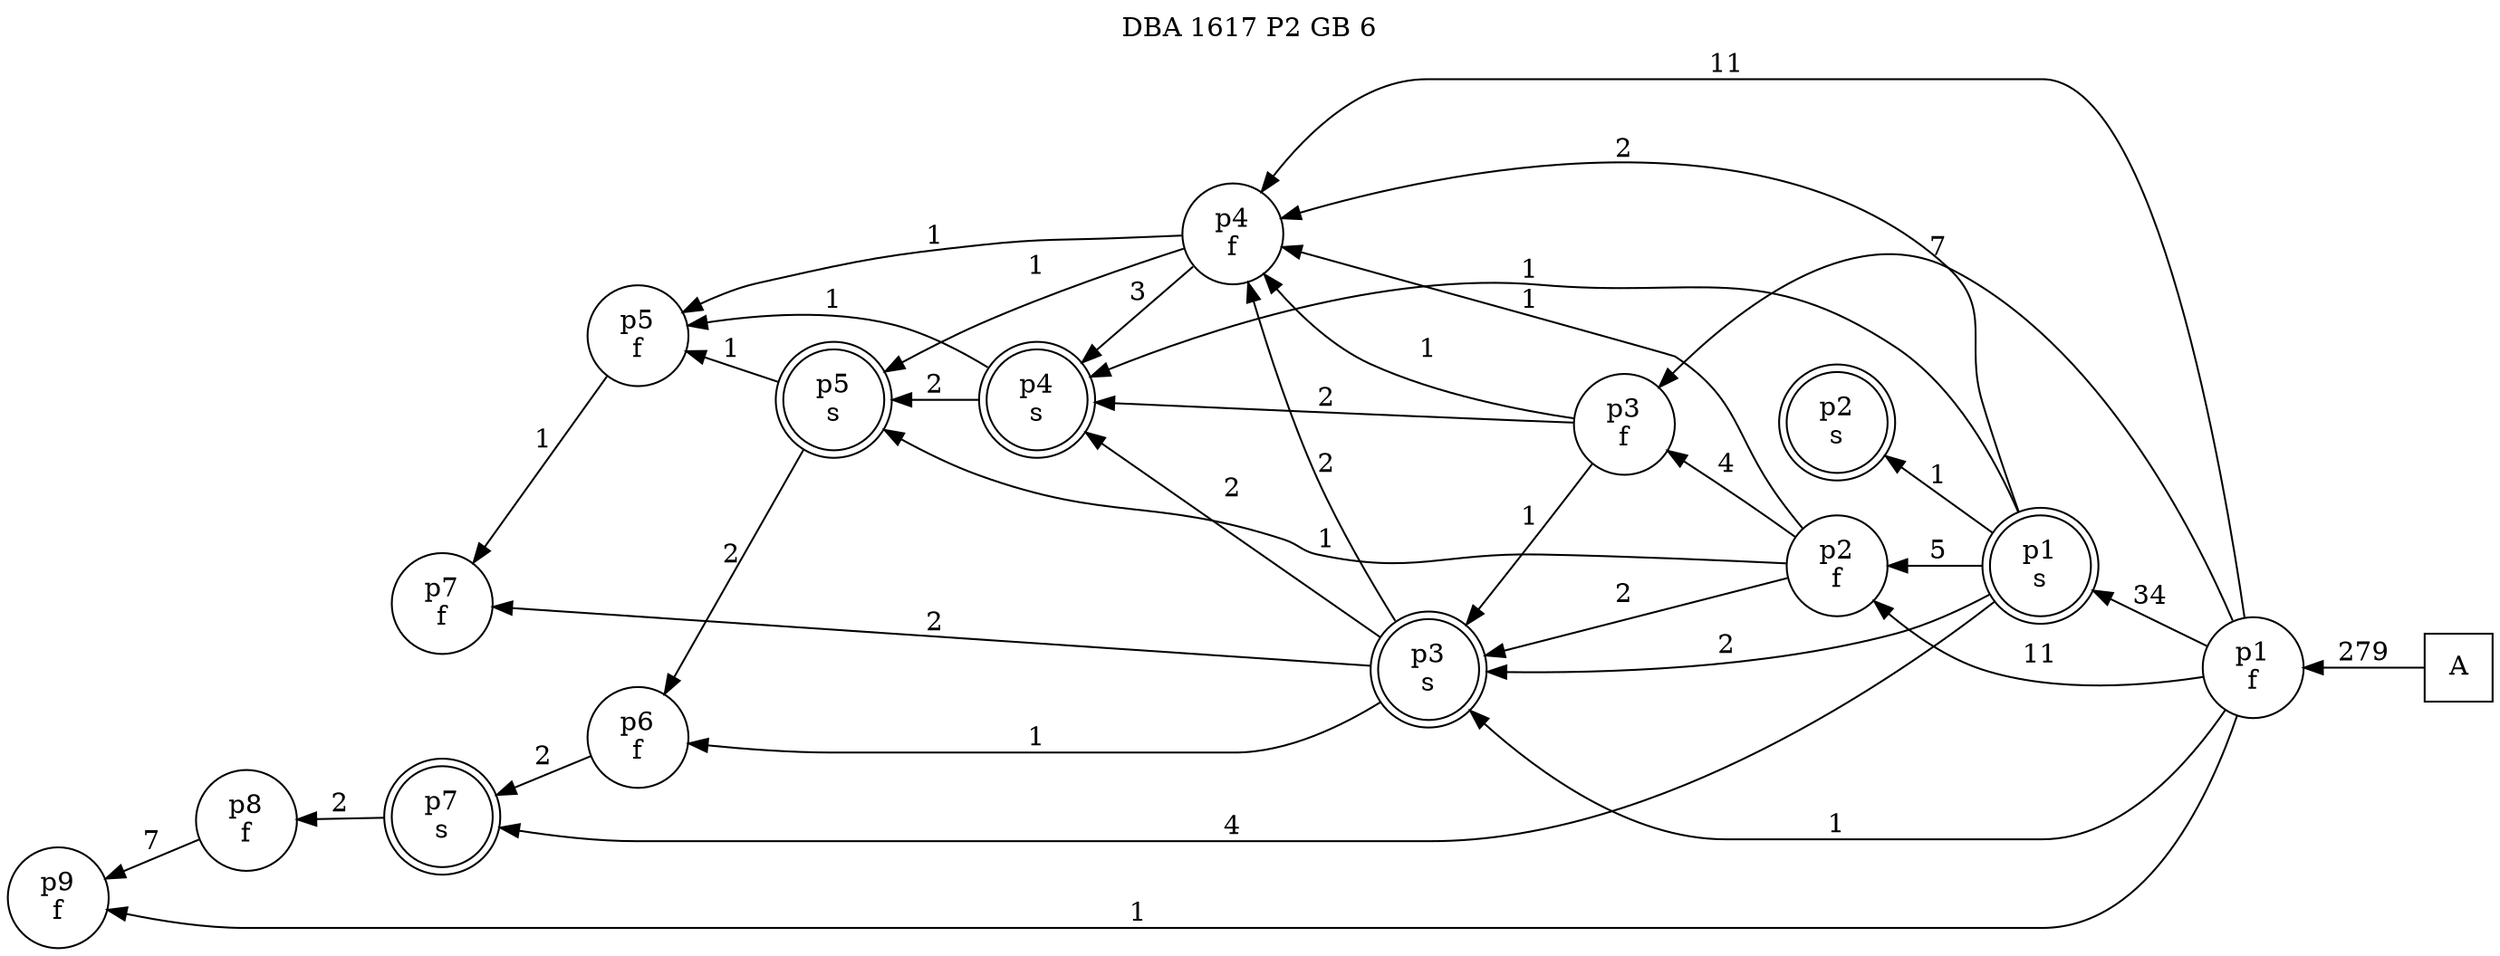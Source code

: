 digraph DBA_1617_P2_GB_6_GOOD {
labelloc="tl"
label= " DBA 1617 P2 GB 6 "
rankdir="RL";
"A" [shape="square" label="A"]
"p1_f" [shape="circle" label="p1
f"]
"p1_s" [shape="doublecircle" label="p1
s"]
"p2_f" [shape="circle" label="p2
f"]
"p3_f" [shape="circle" label="p3
f"]
"p3_s" [shape="doublecircle" label="p3
s"]
"p4_f" [shape="circle" label="p4
f"]
"p5_f" [shape="circle" label="p5
f"]
"p4_s" [shape="doublecircle" label="p4
s"]
"p5_s" [shape="doublecircle" label="p5
s"]
"p6_f" [shape="circle" label="p6
f"]
"p7_s" [shape="doublecircle" label="p7
s"]
"p8_f" [shape="circle" label="p8
f"]
"p9_f" [shape="circle" label="p9
f"]
"p7_f" [shape="circle" label="p7
f"]
"p2_s" [shape="doublecircle" label="p2
s"]
"A" -> "p1_f" [ label=279]
"p1_f" -> "p1_s" [ label=34]
"p1_f" -> "p2_f" [ label=11]
"p1_f" -> "p3_f" [ label=7]
"p1_f" -> "p3_s" [ label=1]
"p1_f" -> "p4_f" [ label=11]
"p1_f" -> "p9_f" [ label=1]
"p1_s" -> "p2_f" [ label=5]
"p1_s" -> "p3_s" [ label=2]
"p1_s" -> "p4_f" [ label=2]
"p1_s" -> "p4_s" [ label=1]
"p1_s" -> "p7_s" [ label=4]
"p1_s" -> "p2_s" [ label=1]
"p2_f" -> "p3_f" [ label=4]
"p2_f" -> "p3_s" [ label=2]
"p2_f" -> "p4_f" [ label=1]
"p2_f" -> "p5_s" [ label=1]
"p3_f" -> "p3_s" [ label=1]
"p3_f" -> "p4_f" [ label=1]
"p3_f" -> "p4_s" [ label=2]
"p3_s" -> "p4_f" [ label=2]
"p3_s" -> "p4_s" [ label=2]
"p3_s" -> "p6_f" [ label=1]
"p3_s" -> "p7_f" [ label=2]
"p4_f" -> "p5_f" [ label=1]
"p4_f" -> "p4_s" [ label=3]
"p4_f" -> "p5_s" [ label=1]
"p5_f" -> "p7_f" [ label=1]
"p4_s" -> "p5_f" [ label=1]
"p4_s" -> "p5_s" [ label=2]
"p5_s" -> "p5_f" [ label=1]
"p5_s" -> "p6_f" [ label=2]
"p6_f" -> "p7_s" [ label=2]
"p7_s" -> "p8_f" [ label=2]
"p8_f" -> "p9_f" [ label=7]
}
